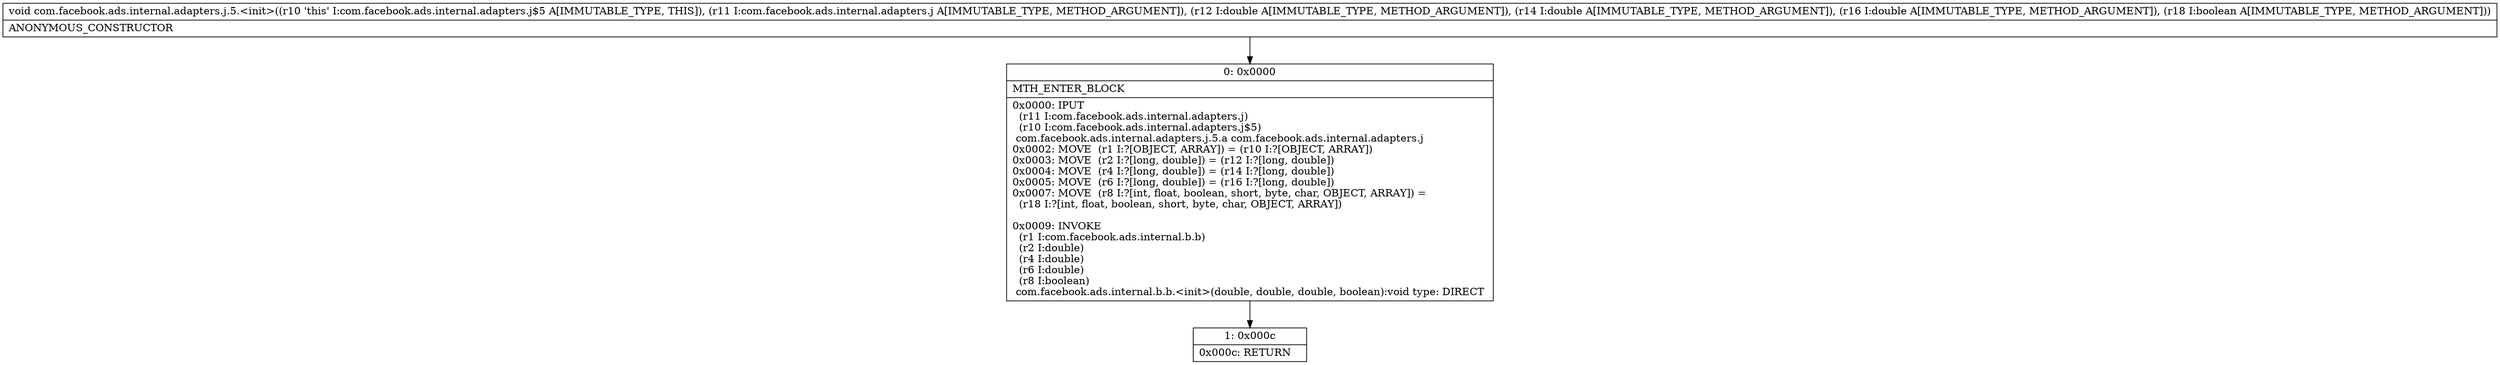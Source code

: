 digraph "CFG forcom.facebook.ads.internal.adapters.j.5.\<init\>(Lcom\/facebook\/ads\/internal\/adapters\/j;DDDZ)V" {
Node_0 [shape=record,label="{0\:\ 0x0000|MTH_ENTER_BLOCK\l|0x0000: IPUT  \l  (r11 I:com.facebook.ads.internal.adapters.j)\l  (r10 I:com.facebook.ads.internal.adapters.j$5)\l com.facebook.ads.internal.adapters.j.5.a com.facebook.ads.internal.adapters.j \l0x0002: MOVE  (r1 I:?[OBJECT, ARRAY]) = (r10 I:?[OBJECT, ARRAY]) \l0x0003: MOVE  (r2 I:?[long, double]) = (r12 I:?[long, double]) \l0x0004: MOVE  (r4 I:?[long, double]) = (r14 I:?[long, double]) \l0x0005: MOVE  (r6 I:?[long, double]) = (r16 I:?[long, double]) \l0x0007: MOVE  (r8 I:?[int, float, boolean, short, byte, char, OBJECT, ARRAY]) = \l  (r18 I:?[int, float, boolean, short, byte, char, OBJECT, ARRAY])\l \l0x0009: INVOKE  \l  (r1 I:com.facebook.ads.internal.b.b)\l  (r2 I:double)\l  (r4 I:double)\l  (r6 I:double)\l  (r8 I:boolean)\l com.facebook.ads.internal.b.b.\<init\>(double, double, double, boolean):void type: DIRECT \l}"];
Node_1 [shape=record,label="{1\:\ 0x000c|0x000c: RETURN   \l}"];
MethodNode[shape=record,label="{void com.facebook.ads.internal.adapters.j.5.\<init\>((r10 'this' I:com.facebook.ads.internal.adapters.j$5 A[IMMUTABLE_TYPE, THIS]), (r11 I:com.facebook.ads.internal.adapters.j A[IMMUTABLE_TYPE, METHOD_ARGUMENT]), (r12 I:double A[IMMUTABLE_TYPE, METHOD_ARGUMENT]), (r14 I:double A[IMMUTABLE_TYPE, METHOD_ARGUMENT]), (r16 I:double A[IMMUTABLE_TYPE, METHOD_ARGUMENT]), (r18 I:boolean A[IMMUTABLE_TYPE, METHOD_ARGUMENT]))  | ANONYMOUS_CONSTRUCTOR\l}"];
MethodNode -> Node_0;
Node_0 -> Node_1;
}

